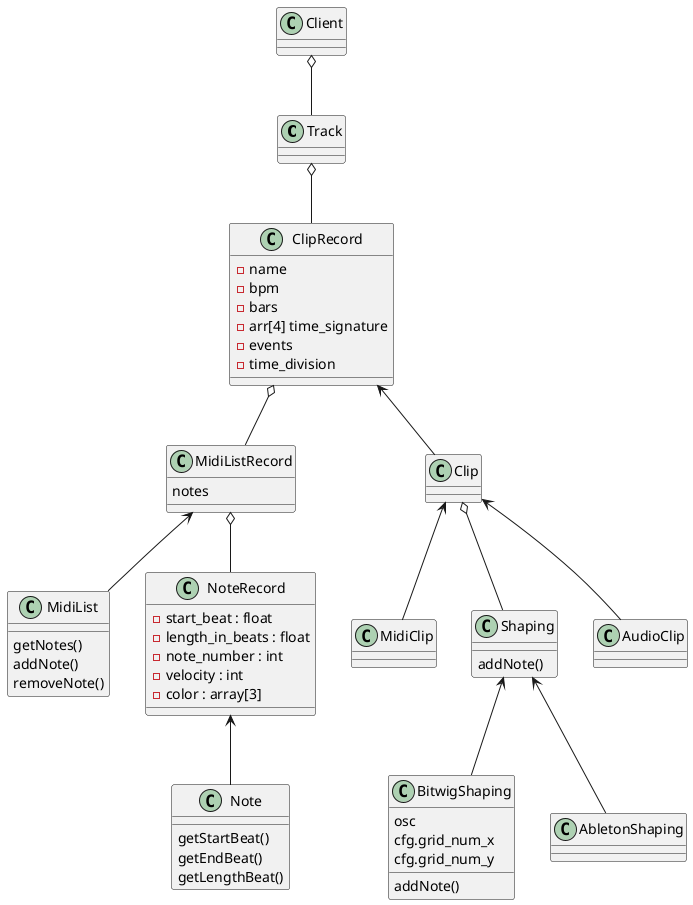 @startuml


class Track {

}

class MidiListRecord {
    notes
}

class MidiList {
    getNotes()
    addNote()
    removeNote()
}

class ClipRecord {
    - name
    - bpm
    - bars
    - arr[4] time_signature
    - events
    - time_division
}

class Clip {
}

class MidiClip {

}

class NoteRecord {
    - start_beat : float
    - length_in_beats : float
    - note_number : int
    - velocity : int
    - color : array[3] 
}

class Note {
    getStartBeat()
    getEndBeat()
    getLengthBeat()
}

class Shaping {
    addNote()
}

class BitwigShaping {
    osc
    cfg.grid_num_x
    cfg.grid_num_y
    addNote()
}



Shaping <-- AbletonShaping
Shaping <-- BitwigShaping
ClipRecord <-- Clip
Clip o-- Shaping
Client o-- Track
Clip <-- MidiClip
Clip <-- AudioClip
Track o-- ClipRecord

MidiListRecord o-- NoteRecord
NoteRecord <-- Note

ClipRecord o-- MidiListRecord
MidiListRecord <-- MidiList

@enduml